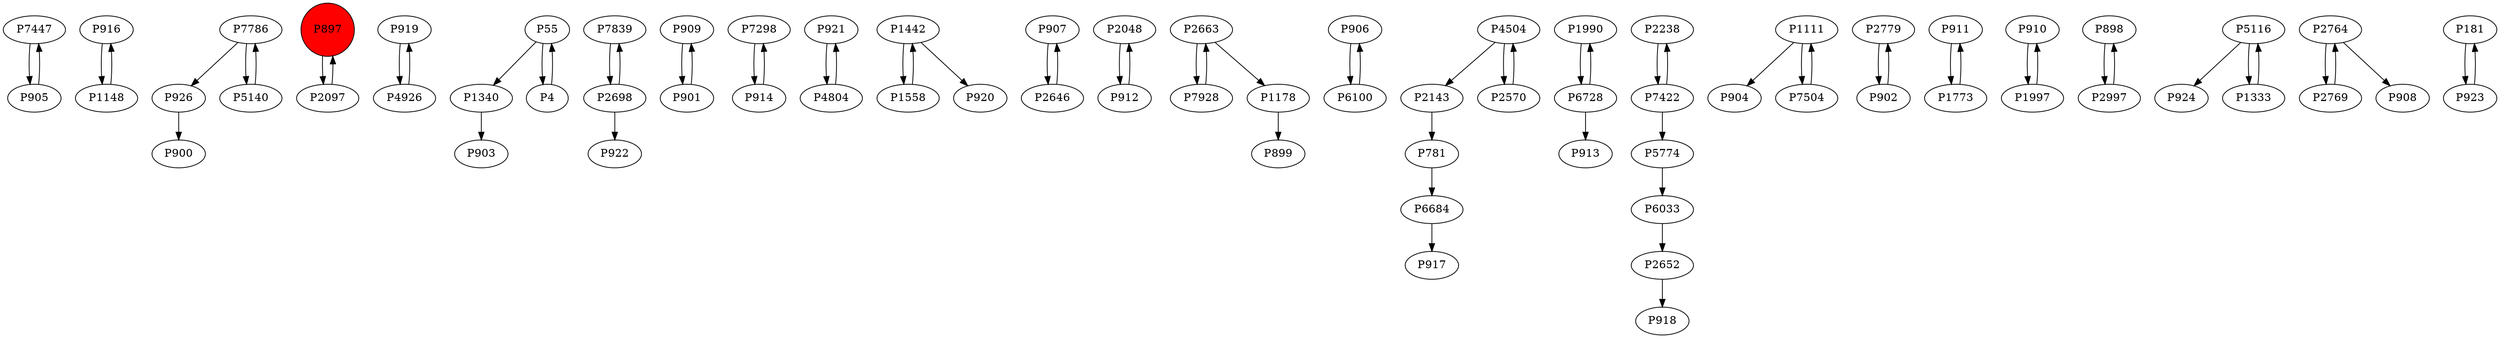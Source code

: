 digraph {
	P7447 -> P905
	P916 -> P1148
	P926 -> P900
	P897 -> P2097
	P919 -> P4926
	P7786 -> P926
	P55 -> P1340
	P7839 -> P2698
	P909 -> P901
	P7298 -> P914
	P921 -> P4804
	P1442 -> P1558
	P907 -> P2646
	P2048 -> P912
	P2663 -> P7928
	P1340 -> P903
	P906 -> P6100
	P781 -> P6684
	P1990 -> P6728
	P4926 -> P919
	P2238 -> P7422
	P6728 -> P1990
	P914 -> P7298
	P1111 -> P904
	P2779 -> P902
	P1558 -> P1442
	P911 -> P1773
	P7422 -> P5774
	P4504 -> P2143
	P2698 -> P7839
	P2698 -> P922
	P1178 -> P899
	P910 -> P1997
	P898 -> P2997
	P2663 -> P1178
	P5116 -> P924
	P6684 -> P917
	P2646 -> P907
	P7928 -> P2663
	P1773 -> P911
	P2143 -> P781
	P55 -> P4
	P1333 -> P5116
	P905 -> P7447
	P2764 -> P2769
	P4 -> P55
	P181 -> P923
	P912 -> P2048
	P2097 -> P897
	P4504 -> P2570
	P6033 -> P2652
	P6728 -> P913
	P4804 -> P921
	P923 -> P181
	P902 -> P2779
	P1997 -> P910
	P5140 -> P7786
	P2570 -> P4504
	P1442 -> P920
	P1148 -> P916
	P2764 -> P908
	P7422 -> P2238
	P901 -> P909
	P2997 -> P898
	P7504 -> P1111
	P7786 -> P5140
	P5116 -> P1333
	P6100 -> P906
	P5774 -> P6033
	P1111 -> P7504
	P2769 -> P2764
	P2652 -> P918
	P897 [shape=circle]
	P897 [style=filled]
	P897 [fillcolor=red]
}